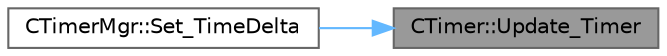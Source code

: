 digraph "CTimer::Update_Timer"
{
 // LATEX_PDF_SIZE
  bgcolor="transparent";
  edge [fontname=Helvetica,fontsize=10,labelfontname=Helvetica,labelfontsize=10];
  node [fontname=Helvetica,fontsize=10,shape=box,height=0.2,width=0.4];
  rankdir="RL";
  Node1 [id="Node000001",label="CTimer::Update_Timer",height=0.2,width=0.4,color="gray40", fillcolor="grey60", style="filled", fontcolor="black",tooltip=" "];
  Node1 -> Node2 [id="edge2_Node000001_Node000002",dir="back",color="steelblue1",style="solid",tooltip=" "];
  Node2 [id="Node000002",label="CTimerMgr::Set_TimeDelta",height=0.2,width=0.4,color="grey40", fillcolor="white", style="filled",URL="$class_c_timer_mgr.html#aae36eb02ab3fc6f8c993bd5177ad0126",tooltip=" "];
}
